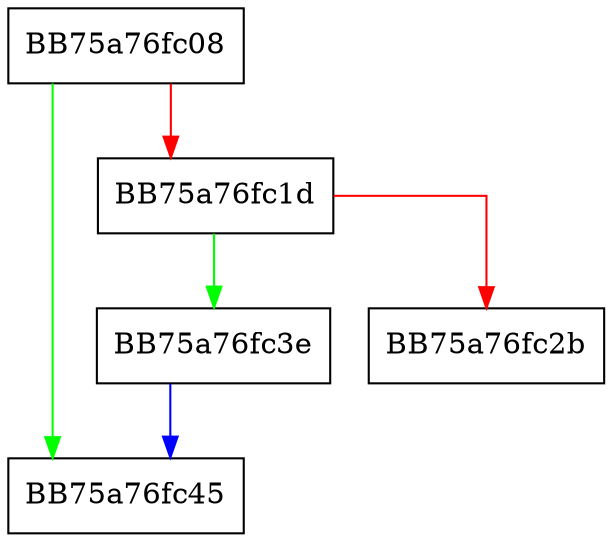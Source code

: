 digraph WrapperNetApiBufferFree {
  node [shape="box"];
  graph [splines=ortho];
  BB75a76fc08 -> BB75a76fc45 [color="green"];
  BB75a76fc08 -> BB75a76fc1d [color="red"];
  BB75a76fc1d -> BB75a76fc3e [color="green"];
  BB75a76fc1d -> BB75a76fc2b [color="red"];
  BB75a76fc3e -> BB75a76fc45 [color="blue"];
}